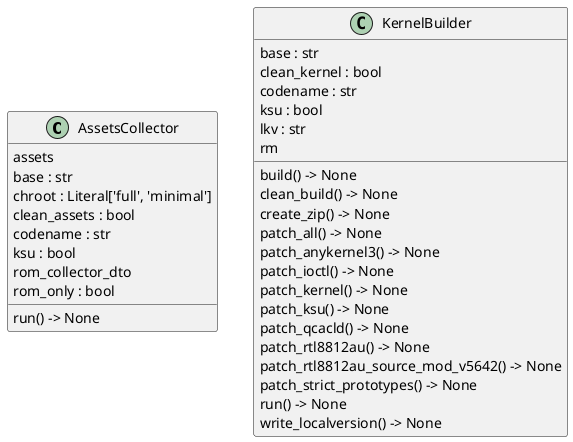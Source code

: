 @startuml classes
set namespaceSeparator none
class "AssetsCollector" as core.assets_collector.AssetsCollector {
  assets
  base : str
  chroot : Literal['full', 'minimal']
  clean_assets : bool
  codename : str
  ksu : bool
  rom_collector_dto
  rom_only : bool
  run() -> None
}
class "KernelBuilder" as core.kernel_builder.KernelBuilder {
  base : str
  clean_kernel : bool
  codename : str
  ksu : bool
  lkv : str
  rm
  build() -> None
  clean_build() -> None
  create_zip() -> None
  patch_all() -> None
  patch_anykernel3() -> None
  patch_ioctl() -> None
  patch_kernel() -> None
  patch_ksu() -> None
  patch_qcacld() -> None
  patch_rtl8812au() -> None
  patch_rtl8812au_source_mod_v5642() -> None
  patch_strict_prototypes() -> None
  run() -> None
  write_localversion() -> None
}
@enduml
